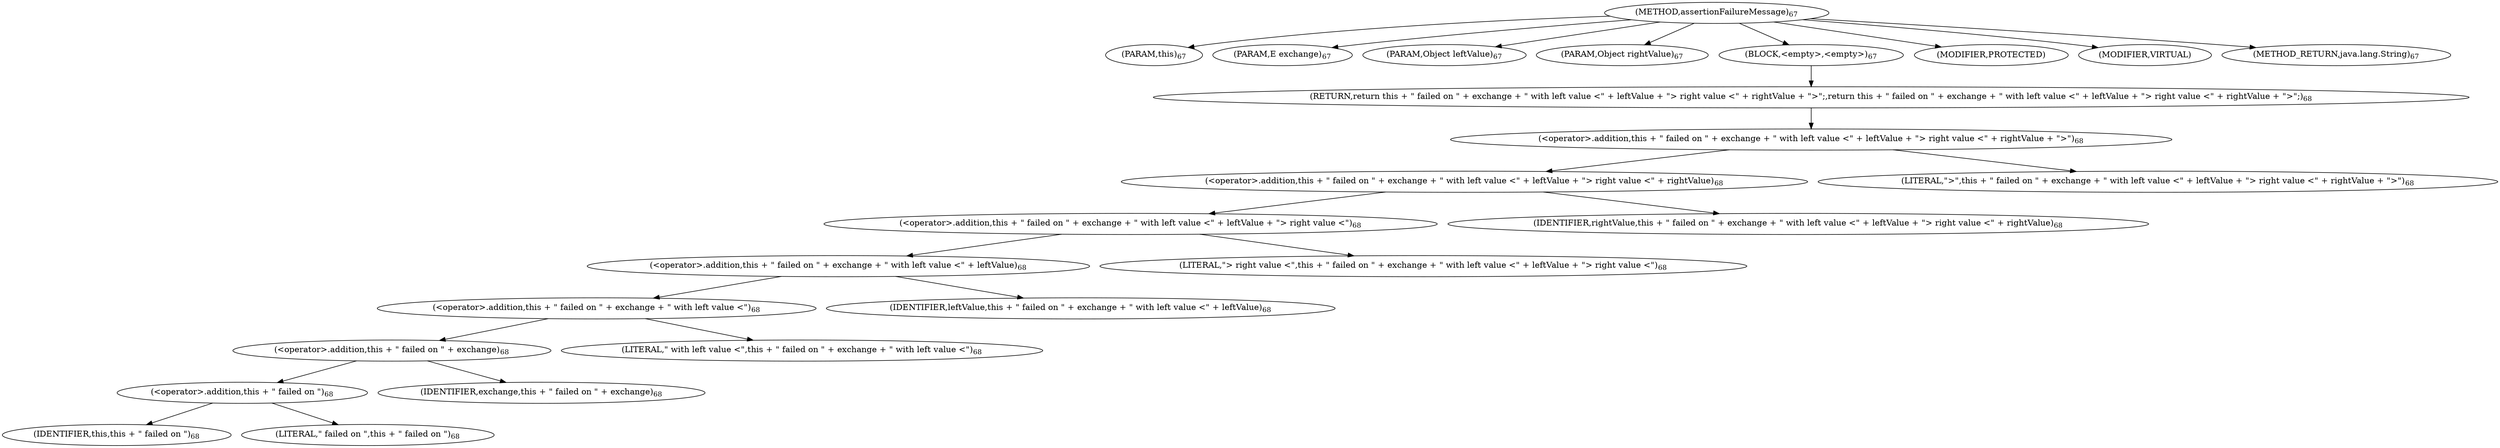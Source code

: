 digraph "assertionFailureMessage" {  
"167" [label = <(METHOD,assertionFailureMessage)<SUB>67</SUB>> ]
"16" [label = <(PARAM,this)<SUB>67</SUB>> ]
"168" [label = <(PARAM,E exchange)<SUB>67</SUB>> ]
"169" [label = <(PARAM,Object leftValue)<SUB>67</SUB>> ]
"170" [label = <(PARAM,Object rightValue)<SUB>67</SUB>> ]
"171" [label = <(BLOCK,&lt;empty&gt;,&lt;empty&gt;)<SUB>67</SUB>> ]
"172" [label = <(RETURN,return this + &quot; failed on &quot; + exchange + &quot; with left value &lt;&quot; + leftValue + &quot;&gt; right value &lt;&quot; + rightValue + &quot;&gt;&quot;;,return this + &quot; failed on &quot; + exchange + &quot; with left value &lt;&quot; + leftValue + &quot;&gt; right value &lt;&quot; + rightValue + &quot;&gt;&quot;;)<SUB>68</SUB>> ]
"173" [label = <(&lt;operator&gt;.addition,this + &quot; failed on &quot; + exchange + &quot; with left value &lt;&quot; + leftValue + &quot;&gt; right value &lt;&quot; + rightValue + &quot;&gt;&quot;)<SUB>68</SUB>> ]
"174" [label = <(&lt;operator&gt;.addition,this + &quot; failed on &quot; + exchange + &quot; with left value &lt;&quot; + leftValue + &quot;&gt; right value &lt;&quot; + rightValue)<SUB>68</SUB>> ]
"175" [label = <(&lt;operator&gt;.addition,this + &quot; failed on &quot; + exchange + &quot; with left value &lt;&quot; + leftValue + &quot;&gt; right value &lt;&quot;)<SUB>68</SUB>> ]
"176" [label = <(&lt;operator&gt;.addition,this + &quot; failed on &quot; + exchange + &quot; with left value &lt;&quot; + leftValue)<SUB>68</SUB>> ]
"177" [label = <(&lt;operator&gt;.addition,this + &quot; failed on &quot; + exchange + &quot; with left value &lt;&quot;)<SUB>68</SUB>> ]
"178" [label = <(&lt;operator&gt;.addition,this + &quot; failed on &quot; + exchange)<SUB>68</SUB>> ]
"179" [label = <(&lt;operator&gt;.addition,this + &quot; failed on &quot;)<SUB>68</SUB>> ]
"15" [label = <(IDENTIFIER,this,this + &quot; failed on &quot;)<SUB>68</SUB>> ]
"180" [label = <(LITERAL,&quot; failed on &quot;,this + &quot; failed on &quot;)<SUB>68</SUB>> ]
"181" [label = <(IDENTIFIER,exchange,this + &quot; failed on &quot; + exchange)<SUB>68</SUB>> ]
"182" [label = <(LITERAL,&quot; with left value &lt;&quot;,this + &quot; failed on &quot; + exchange + &quot; with left value &lt;&quot;)<SUB>68</SUB>> ]
"183" [label = <(IDENTIFIER,leftValue,this + &quot; failed on &quot; + exchange + &quot; with left value &lt;&quot; + leftValue)<SUB>68</SUB>> ]
"184" [label = <(LITERAL,&quot;&gt; right value &lt;&quot;,this + &quot; failed on &quot; + exchange + &quot; with left value &lt;&quot; + leftValue + &quot;&gt; right value &lt;&quot;)<SUB>68</SUB>> ]
"185" [label = <(IDENTIFIER,rightValue,this + &quot; failed on &quot; + exchange + &quot; with left value &lt;&quot; + leftValue + &quot;&gt; right value &lt;&quot; + rightValue)<SUB>68</SUB>> ]
"186" [label = <(LITERAL,&quot;&gt;&quot;,this + &quot; failed on &quot; + exchange + &quot; with left value &lt;&quot; + leftValue + &quot;&gt; right value &lt;&quot; + rightValue + &quot;&gt;&quot;)<SUB>68</SUB>> ]
"187" [label = <(MODIFIER,PROTECTED)> ]
"188" [label = <(MODIFIER,VIRTUAL)> ]
"189" [label = <(METHOD_RETURN,java.lang.String)<SUB>67</SUB>> ]
  "167" -> "16" 
  "167" -> "168" 
  "167" -> "169" 
  "167" -> "170" 
  "167" -> "171" 
  "167" -> "187" 
  "167" -> "188" 
  "167" -> "189" 
  "171" -> "172" 
  "172" -> "173" 
  "173" -> "174" 
  "173" -> "186" 
  "174" -> "175" 
  "174" -> "185" 
  "175" -> "176" 
  "175" -> "184" 
  "176" -> "177" 
  "176" -> "183" 
  "177" -> "178" 
  "177" -> "182" 
  "178" -> "179" 
  "178" -> "181" 
  "179" -> "15" 
  "179" -> "180" 
}
